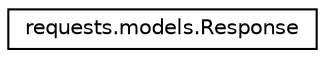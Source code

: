 digraph "Graphical Class Hierarchy"
{
 // LATEX_PDF_SIZE
  edge [fontname="Helvetica",fontsize="10",labelfontname="Helvetica",labelfontsize="10"];
  node [fontname="Helvetica",fontsize="10",shape=record];
  rankdir="LR";
  Node0 [label="requests.models.Response",height=0.2,width=0.4,color="black", fillcolor="white", style="filled",URL="$classrequests_1_1models_1_1Response.html",tooltip=" "];
}
